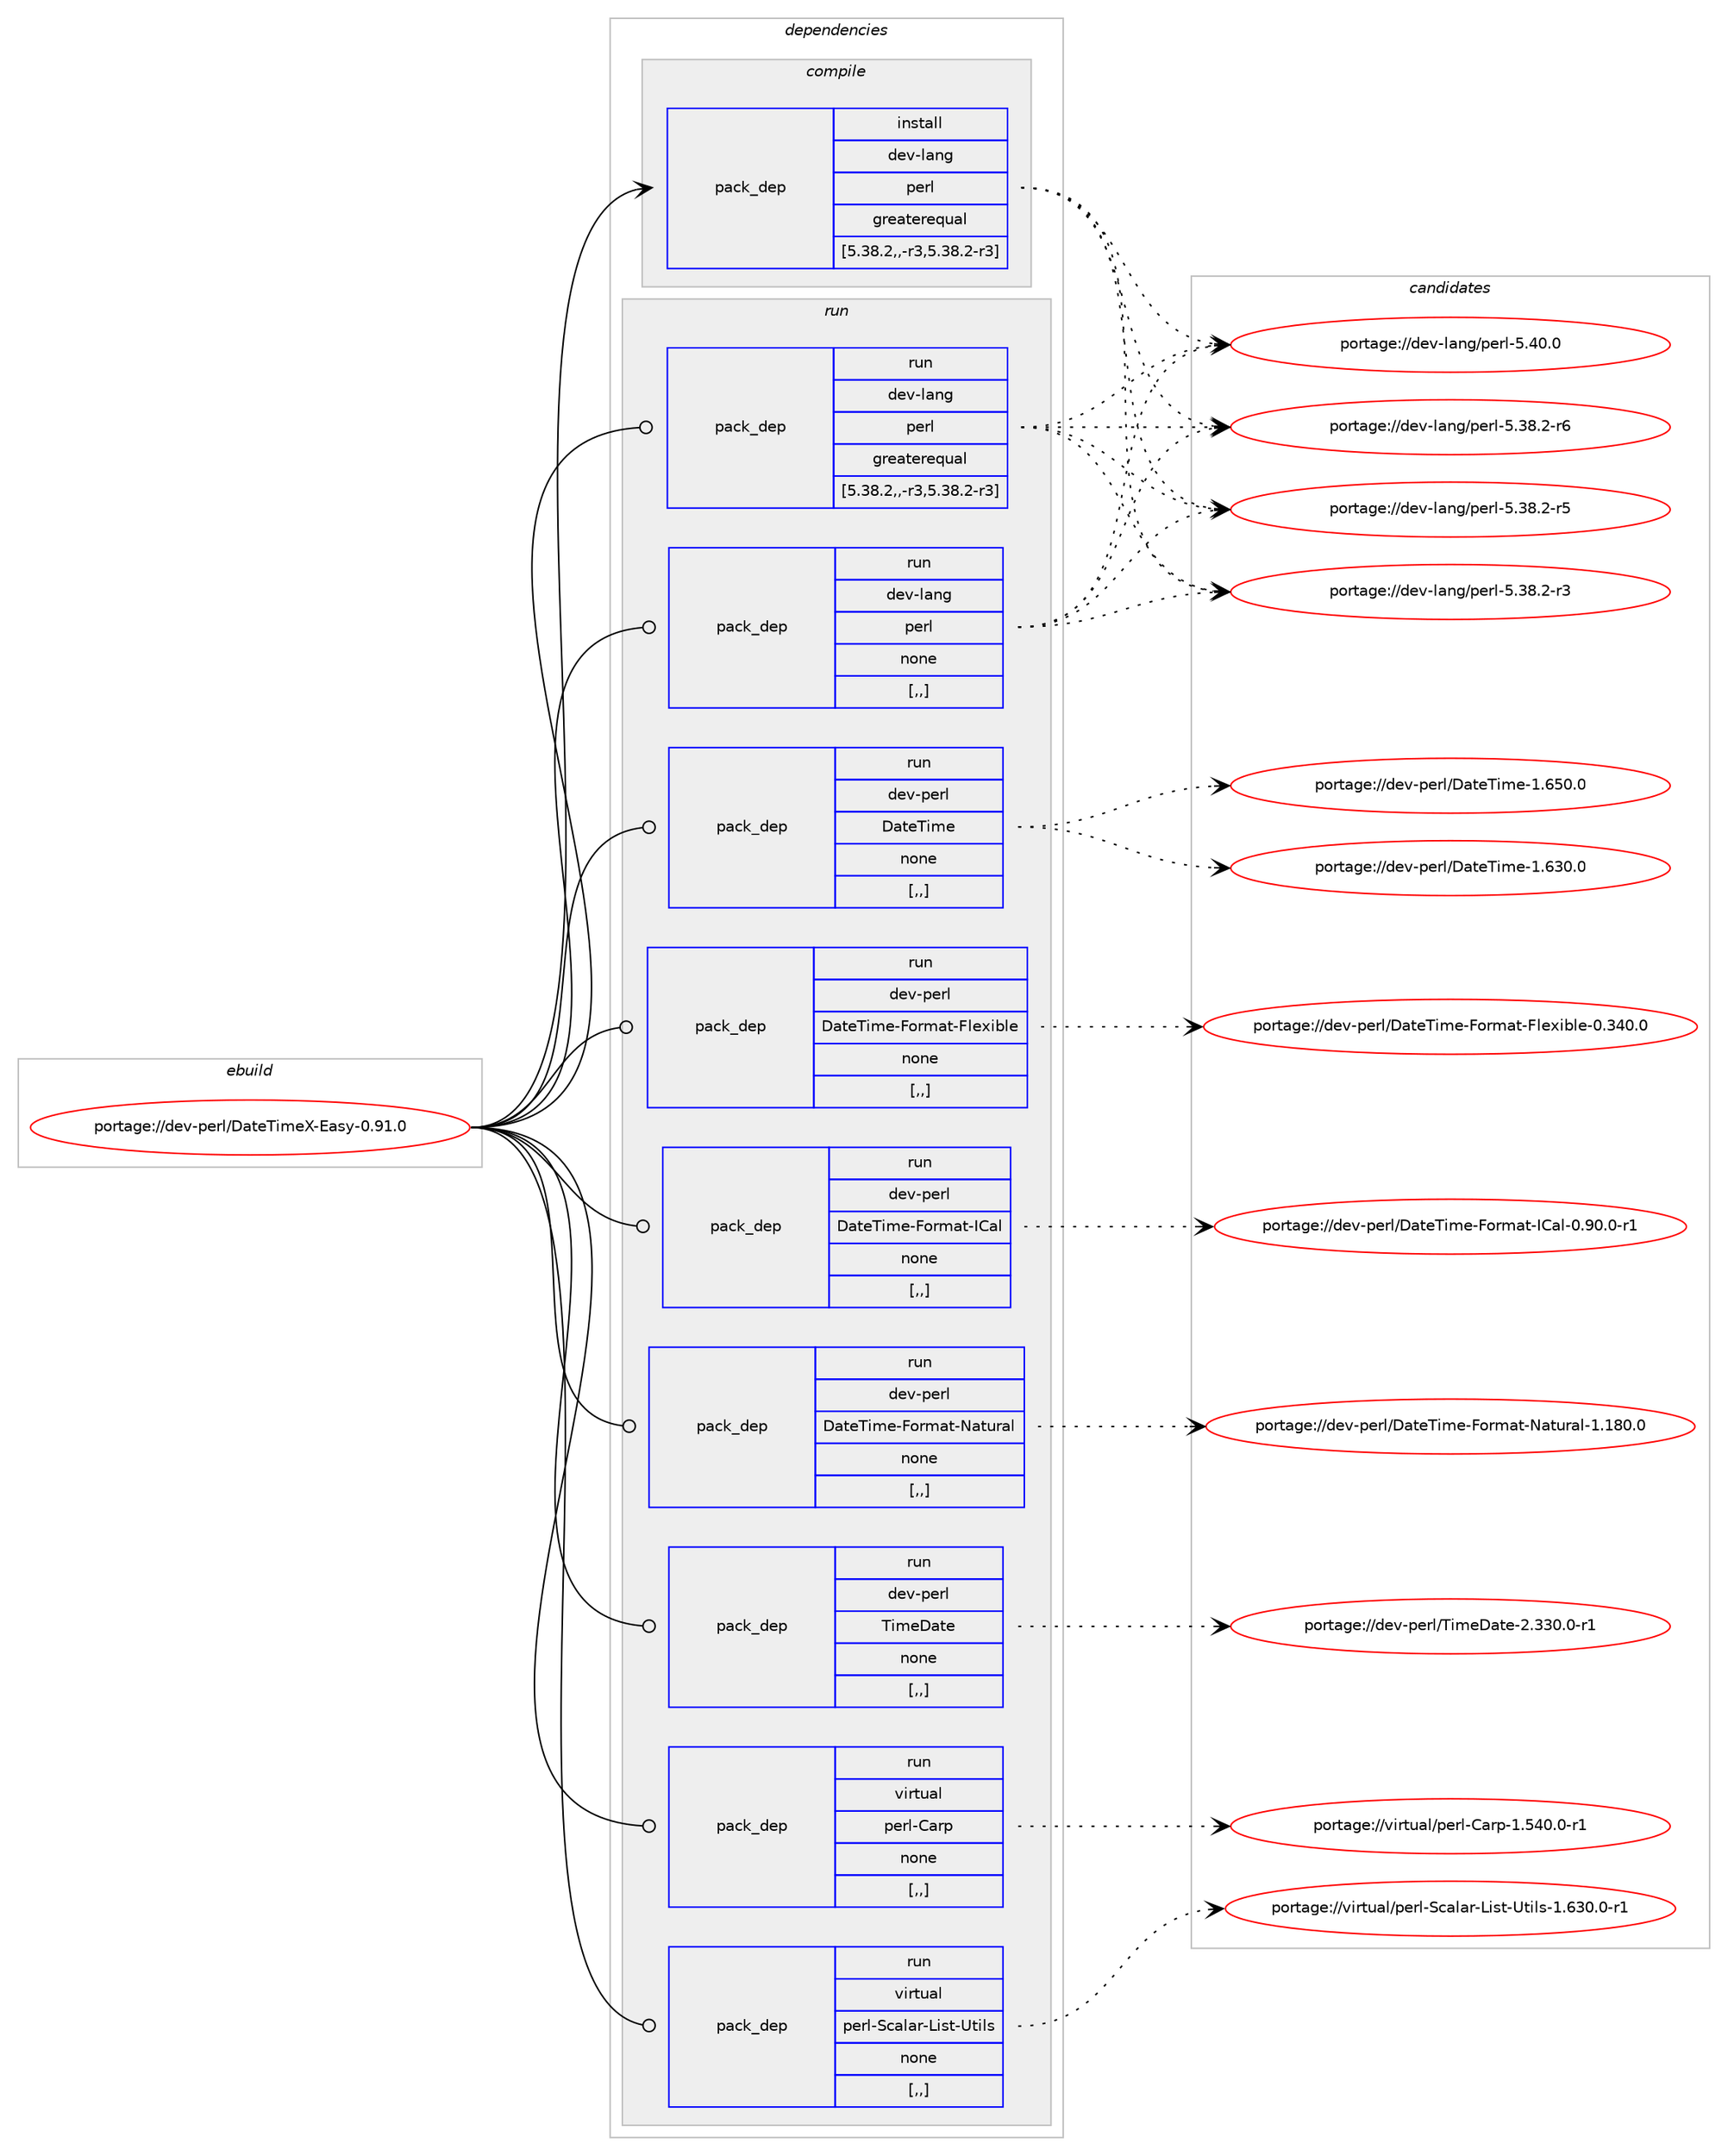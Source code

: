 digraph prolog {

# *************
# Graph options
# *************

newrank=true;
concentrate=true;
compound=true;
graph [rankdir=LR,fontname=Helvetica,fontsize=10,ranksep=1.5];#, ranksep=2.5, nodesep=0.2];
edge  [arrowhead=vee];
node  [fontname=Helvetica,fontsize=10];

# **********
# The ebuild
# **********

subgraph cluster_leftcol {
color=gray;
label=<<i>ebuild</i>>;
id [label="portage://dev-perl/DateTimeX-Easy-0.91.0", color=red, width=4, href="../dev-perl/DateTimeX-Easy-0.91.0.svg"];
}

# ****************
# The dependencies
# ****************

subgraph cluster_midcol {
color=gray;
label=<<i>dependencies</i>>;
subgraph cluster_compile {
fillcolor="#eeeeee";
style=filled;
label=<<i>compile</i>>;
subgraph pack97879 {
dependency128972 [label=<<TABLE BORDER="0" CELLBORDER="1" CELLSPACING="0" CELLPADDING="4" WIDTH="220"><TR><TD ROWSPAN="6" CELLPADDING="30">pack_dep</TD></TR><TR><TD WIDTH="110">install</TD></TR><TR><TD>dev-lang</TD></TR><TR><TD>perl</TD></TR><TR><TD>greaterequal</TD></TR><TR><TD>[5.38.2,,-r3,5.38.2-r3]</TD></TR></TABLE>>, shape=none, color=blue];
}
id:e -> dependency128972:w [weight=20,style="solid",arrowhead="vee"];
}
subgraph cluster_compileandrun {
fillcolor="#eeeeee";
style=filled;
label=<<i>compile and run</i>>;
}
subgraph cluster_run {
fillcolor="#eeeeee";
style=filled;
label=<<i>run</i>>;
subgraph pack97880 {
dependency128973 [label=<<TABLE BORDER="0" CELLBORDER="1" CELLSPACING="0" CELLPADDING="4" WIDTH="220"><TR><TD ROWSPAN="6" CELLPADDING="30">pack_dep</TD></TR><TR><TD WIDTH="110">run</TD></TR><TR><TD>dev-lang</TD></TR><TR><TD>perl</TD></TR><TR><TD>greaterequal</TD></TR><TR><TD>[5.38.2,,-r3,5.38.2-r3]</TD></TR></TABLE>>, shape=none, color=blue];
}
id:e -> dependency128973:w [weight=20,style="solid",arrowhead="odot"];
subgraph pack97881 {
dependency128974 [label=<<TABLE BORDER="0" CELLBORDER="1" CELLSPACING="0" CELLPADDING="4" WIDTH="220"><TR><TD ROWSPAN="6" CELLPADDING="30">pack_dep</TD></TR><TR><TD WIDTH="110">run</TD></TR><TR><TD>dev-lang</TD></TR><TR><TD>perl</TD></TR><TR><TD>none</TD></TR><TR><TD>[,,]</TD></TR></TABLE>>, shape=none, color=blue];
}
id:e -> dependency128974:w [weight=20,style="solid",arrowhead="odot"];
subgraph pack97882 {
dependency128975 [label=<<TABLE BORDER="0" CELLBORDER="1" CELLSPACING="0" CELLPADDING="4" WIDTH="220"><TR><TD ROWSPAN="6" CELLPADDING="30">pack_dep</TD></TR><TR><TD WIDTH="110">run</TD></TR><TR><TD>dev-perl</TD></TR><TR><TD>DateTime</TD></TR><TR><TD>none</TD></TR><TR><TD>[,,]</TD></TR></TABLE>>, shape=none, color=blue];
}
id:e -> dependency128975:w [weight=20,style="solid",arrowhead="odot"];
subgraph pack97883 {
dependency128976 [label=<<TABLE BORDER="0" CELLBORDER="1" CELLSPACING="0" CELLPADDING="4" WIDTH="220"><TR><TD ROWSPAN="6" CELLPADDING="30">pack_dep</TD></TR><TR><TD WIDTH="110">run</TD></TR><TR><TD>dev-perl</TD></TR><TR><TD>DateTime-Format-Flexible</TD></TR><TR><TD>none</TD></TR><TR><TD>[,,]</TD></TR></TABLE>>, shape=none, color=blue];
}
id:e -> dependency128976:w [weight=20,style="solid",arrowhead="odot"];
subgraph pack97884 {
dependency128977 [label=<<TABLE BORDER="0" CELLBORDER="1" CELLSPACING="0" CELLPADDING="4" WIDTH="220"><TR><TD ROWSPAN="6" CELLPADDING="30">pack_dep</TD></TR><TR><TD WIDTH="110">run</TD></TR><TR><TD>dev-perl</TD></TR><TR><TD>DateTime-Format-ICal</TD></TR><TR><TD>none</TD></TR><TR><TD>[,,]</TD></TR></TABLE>>, shape=none, color=blue];
}
id:e -> dependency128977:w [weight=20,style="solid",arrowhead="odot"];
subgraph pack97885 {
dependency128978 [label=<<TABLE BORDER="0" CELLBORDER="1" CELLSPACING="0" CELLPADDING="4" WIDTH="220"><TR><TD ROWSPAN="6" CELLPADDING="30">pack_dep</TD></TR><TR><TD WIDTH="110">run</TD></TR><TR><TD>dev-perl</TD></TR><TR><TD>DateTime-Format-Natural</TD></TR><TR><TD>none</TD></TR><TR><TD>[,,]</TD></TR></TABLE>>, shape=none, color=blue];
}
id:e -> dependency128978:w [weight=20,style="solid",arrowhead="odot"];
subgraph pack97886 {
dependency128979 [label=<<TABLE BORDER="0" CELLBORDER="1" CELLSPACING="0" CELLPADDING="4" WIDTH="220"><TR><TD ROWSPAN="6" CELLPADDING="30">pack_dep</TD></TR><TR><TD WIDTH="110">run</TD></TR><TR><TD>dev-perl</TD></TR><TR><TD>TimeDate</TD></TR><TR><TD>none</TD></TR><TR><TD>[,,]</TD></TR></TABLE>>, shape=none, color=blue];
}
id:e -> dependency128979:w [weight=20,style="solid",arrowhead="odot"];
subgraph pack97887 {
dependency128980 [label=<<TABLE BORDER="0" CELLBORDER="1" CELLSPACING="0" CELLPADDING="4" WIDTH="220"><TR><TD ROWSPAN="6" CELLPADDING="30">pack_dep</TD></TR><TR><TD WIDTH="110">run</TD></TR><TR><TD>virtual</TD></TR><TR><TD>perl-Carp</TD></TR><TR><TD>none</TD></TR><TR><TD>[,,]</TD></TR></TABLE>>, shape=none, color=blue];
}
id:e -> dependency128980:w [weight=20,style="solid",arrowhead="odot"];
subgraph pack97888 {
dependency128981 [label=<<TABLE BORDER="0" CELLBORDER="1" CELLSPACING="0" CELLPADDING="4" WIDTH="220"><TR><TD ROWSPAN="6" CELLPADDING="30">pack_dep</TD></TR><TR><TD WIDTH="110">run</TD></TR><TR><TD>virtual</TD></TR><TR><TD>perl-Scalar-List-Utils</TD></TR><TR><TD>none</TD></TR><TR><TD>[,,]</TD></TR></TABLE>>, shape=none, color=blue];
}
id:e -> dependency128981:w [weight=20,style="solid",arrowhead="odot"];
}
}

# **************
# The candidates
# **************

subgraph cluster_choices {
rank=same;
color=gray;
label=<<i>candidates</i>>;

subgraph choice97879 {
color=black;
nodesep=1;
choice10010111845108971101034711210111410845534652484648 [label="portage://dev-lang/perl-5.40.0", color=red, width=4,href="../dev-lang/perl-5.40.0.svg"];
choice100101118451089711010347112101114108455346515646504511454 [label="portage://dev-lang/perl-5.38.2-r6", color=red, width=4,href="../dev-lang/perl-5.38.2-r6.svg"];
choice100101118451089711010347112101114108455346515646504511453 [label="portage://dev-lang/perl-5.38.2-r5", color=red, width=4,href="../dev-lang/perl-5.38.2-r5.svg"];
choice100101118451089711010347112101114108455346515646504511451 [label="portage://dev-lang/perl-5.38.2-r3", color=red, width=4,href="../dev-lang/perl-5.38.2-r3.svg"];
dependency128972:e -> choice10010111845108971101034711210111410845534652484648:w [style=dotted,weight="100"];
dependency128972:e -> choice100101118451089711010347112101114108455346515646504511454:w [style=dotted,weight="100"];
dependency128972:e -> choice100101118451089711010347112101114108455346515646504511453:w [style=dotted,weight="100"];
dependency128972:e -> choice100101118451089711010347112101114108455346515646504511451:w [style=dotted,weight="100"];
}
subgraph choice97880 {
color=black;
nodesep=1;
choice10010111845108971101034711210111410845534652484648 [label="portage://dev-lang/perl-5.40.0", color=red, width=4,href="../dev-lang/perl-5.40.0.svg"];
choice100101118451089711010347112101114108455346515646504511454 [label="portage://dev-lang/perl-5.38.2-r6", color=red, width=4,href="../dev-lang/perl-5.38.2-r6.svg"];
choice100101118451089711010347112101114108455346515646504511453 [label="portage://dev-lang/perl-5.38.2-r5", color=red, width=4,href="../dev-lang/perl-5.38.2-r5.svg"];
choice100101118451089711010347112101114108455346515646504511451 [label="portage://dev-lang/perl-5.38.2-r3", color=red, width=4,href="../dev-lang/perl-5.38.2-r3.svg"];
dependency128973:e -> choice10010111845108971101034711210111410845534652484648:w [style=dotted,weight="100"];
dependency128973:e -> choice100101118451089711010347112101114108455346515646504511454:w [style=dotted,weight="100"];
dependency128973:e -> choice100101118451089711010347112101114108455346515646504511453:w [style=dotted,weight="100"];
dependency128973:e -> choice100101118451089711010347112101114108455346515646504511451:w [style=dotted,weight="100"];
}
subgraph choice97881 {
color=black;
nodesep=1;
choice10010111845108971101034711210111410845534652484648 [label="portage://dev-lang/perl-5.40.0", color=red, width=4,href="../dev-lang/perl-5.40.0.svg"];
choice100101118451089711010347112101114108455346515646504511454 [label="portage://dev-lang/perl-5.38.2-r6", color=red, width=4,href="../dev-lang/perl-5.38.2-r6.svg"];
choice100101118451089711010347112101114108455346515646504511453 [label="portage://dev-lang/perl-5.38.2-r5", color=red, width=4,href="../dev-lang/perl-5.38.2-r5.svg"];
choice100101118451089711010347112101114108455346515646504511451 [label="portage://dev-lang/perl-5.38.2-r3", color=red, width=4,href="../dev-lang/perl-5.38.2-r3.svg"];
dependency128974:e -> choice10010111845108971101034711210111410845534652484648:w [style=dotted,weight="100"];
dependency128974:e -> choice100101118451089711010347112101114108455346515646504511454:w [style=dotted,weight="100"];
dependency128974:e -> choice100101118451089711010347112101114108455346515646504511453:w [style=dotted,weight="100"];
dependency128974:e -> choice100101118451089711010347112101114108455346515646504511451:w [style=dotted,weight="100"];
}
subgraph choice97882 {
color=black;
nodesep=1;
choice10010111845112101114108476897116101841051091014549465453484648 [label="portage://dev-perl/DateTime-1.650.0", color=red, width=4,href="../dev-perl/DateTime-1.650.0.svg"];
choice10010111845112101114108476897116101841051091014549465451484648 [label="portage://dev-perl/DateTime-1.630.0", color=red, width=4,href="../dev-perl/DateTime-1.630.0.svg"];
dependency128975:e -> choice10010111845112101114108476897116101841051091014549465453484648:w [style=dotted,weight="100"];
dependency128975:e -> choice10010111845112101114108476897116101841051091014549465451484648:w [style=dotted,weight="100"];
}
subgraph choice97883 {
color=black;
nodesep=1;
choice10010111845112101114108476897116101841051091014570111114109971164570108101120105981081014548465152484648 [label="portage://dev-perl/DateTime-Format-Flexible-0.340.0", color=red, width=4,href="../dev-perl/DateTime-Format-Flexible-0.340.0.svg"];
dependency128976:e -> choice10010111845112101114108476897116101841051091014570111114109971164570108101120105981081014548465152484648:w [style=dotted,weight="100"];
}
subgraph choice97884 {
color=black;
nodesep=1;
choice100101118451121011141084768971161018410510910145701111141099711645736797108454846574846484511449 [label="portage://dev-perl/DateTime-Format-ICal-0.90.0-r1", color=red, width=4,href="../dev-perl/DateTime-Format-ICal-0.90.0-r1.svg"];
dependency128977:e -> choice100101118451121011141084768971161018410510910145701111141099711645736797108454846574846484511449:w [style=dotted,weight="100"];
}
subgraph choice97885 {
color=black;
nodesep=1;
choice1001011184511210111410847689711610184105109101457011111410997116457897116117114971084549464956484648 [label="portage://dev-perl/DateTime-Format-Natural-1.180.0", color=red, width=4,href="../dev-perl/DateTime-Format-Natural-1.180.0.svg"];
dependency128978:e -> choice1001011184511210111410847689711610184105109101457011111410997116457897116117114971084549464956484648:w [style=dotted,weight="100"];
}
subgraph choice97886 {
color=black;
nodesep=1;
choice100101118451121011141084784105109101689711610145504651514846484511449 [label="portage://dev-perl/TimeDate-2.330.0-r1", color=red, width=4,href="../dev-perl/TimeDate-2.330.0-r1.svg"];
dependency128979:e -> choice100101118451121011141084784105109101689711610145504651514846484511449:w [style=dotted,weight="100"];
}
subgraph choice97887 {
color=black;
nodesep=1;
choice118105114116117971084711210111410845679711411245494653524846484511449 [label="portage://virtual/perl-Carp-1.540.0-r1", color=red, width=4,href="../virtual/perl-Carp-1.540.0-r1.svg"];
dependency128980:e -> choice118105114116117971084711210111410845679711411245494653524846484511449:w [style=dotted,weight="100"];
}
subgraph choice97888 {
color=black;
nodesep=1;
choice118105114116117971084711210111410845839997108971144576105115116458511610510811545494654514846484511449 [label="portage://virtual/perl-Scalar-List-Utils-1.630.0-r1", color=red, width=4,href="../virtual/perl-Scalar-List-Utils-1.630.0-r1.svg"];
dependency128981:e -> choice118105114116117971084711210111410845839997108971144576105115116458511610510811545494654514846484511449:w [style=dotted,weight="100"];
}
}

}
